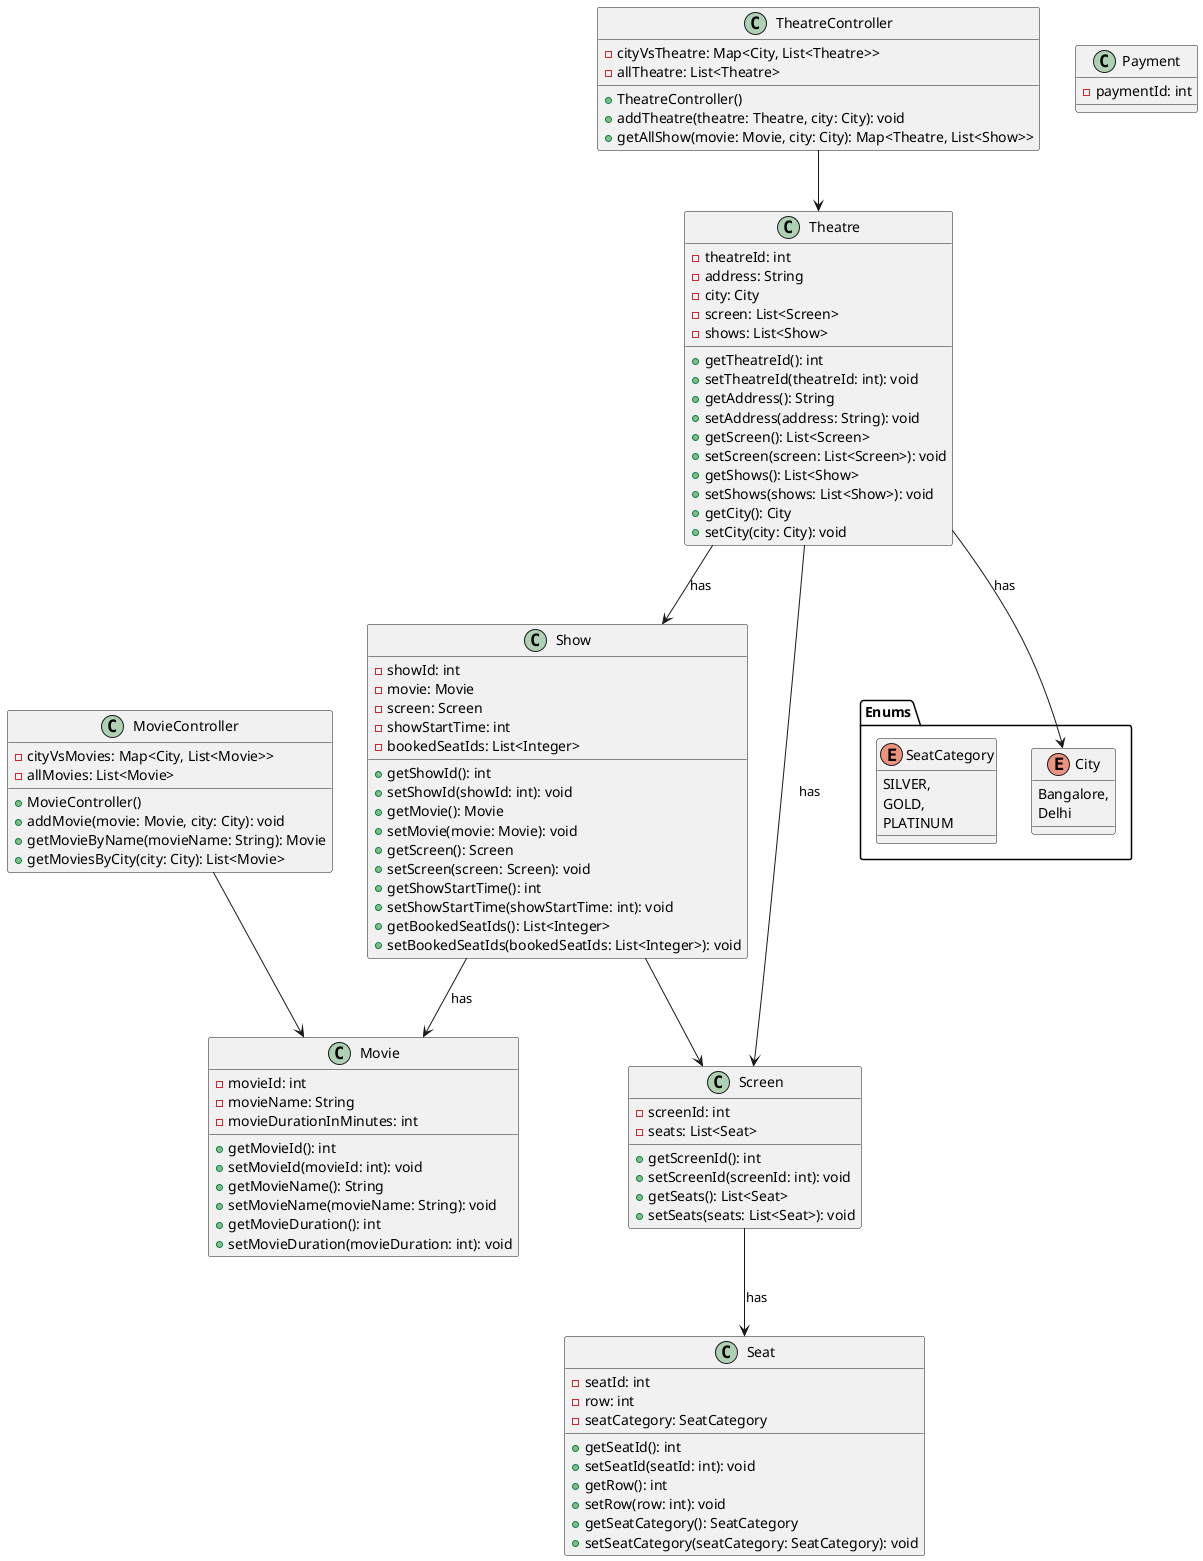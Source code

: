 @startuml

package Enums {
    enum City {
        Bangalore,
        Delhi
    }

    enum SeatCategory {
        SILVER,
        GOLD,
        PLATINUM
    }
}

    class Movie {
        -movieId: int
        -movieName: String
        -movieDurationInMinutes: int
        +getMovieId(): int
        +setMovieId(movieId: int): void
        +getMovieName(): String
        +setMovieName(movieName: String): void
        +getMovieDuration(): int
        +setMovieDuration(movieDuration: int): void
    }

    class MovieController {
        -cityVsMovies: Map<City, List<Movie>>
        -allMovies: List<Movie>
        +MovieController()
        +addMovie(movie: Movie, city: City): void
        +getMovieByName(movieName: String): Movie
        +getMoviesByCity(city: City): List<Movie>
    }

    class Payment {
        -paymentId: int
    }

    class Screen {
        -screenId: int
        -seats: List<Seat>
        +getScreenId(): int
        +setScreenId(screenId: int): void
        +getSeats(): List<Seat>
        +setSeats(seats: List<Seat>): void
    }

    class Seat {
        -seatId: int
        -row: int
        -seatCategory: SeatCategory
        +getSeatId(): int
        +setSeatId(seatId: int): void
        +getRow(): int
        +setRow(row: int): void
        +getSeatCategory(): SeatCategory
        +setSeatCategory(seatCategory: SeatCategory): void
    }

    class Show {
        -showId: int
        -movie: Movie
        -screen: Screen
        -showStartTime: int
        -bookedSeatIds: List<Integer>
        +getShowId(): int
        +setShowId(showId: int): void
        +getMovie(): Movie
        +setMovie(movie: Movie): void
        +getScreen(): Screen
        +setScreen(screen: Screen): void
        +getShowStartTime(): int
        +setShowStartTime(showStartTime: int): void
        +getBookedSeatIds(): List<Integer>
        +setBookedSeatIds(bookedSeatIds: List<Integer>): void
    }

    class Theatre {
        -theatreId: int
        -address: String
        -city: City
        -screen: List<Screen>
        -shows: List<Show>
        +getTheatreId(): int
        +setTheatreId(theatreId: int): void
        +getAddress(): String
        +setAddress(address: String): void
        +getScreen(): List<Screen>
        +setScreen(screen: List<Screen>): void
        +getShows(): List<Show>
        +setShows(shows: List<Show>): void
        +getCity(): City
        +setCity(city: City): void
    }

    class TheatreController {
        -cityVsTheatre: Map<City, List<Theatre>>
        -allTheatre: List<Theatre>
        +TheatreController()
        +addTheatre(theatre: Theatre, city: City): void
        +getAllShow(movie: Movie, city: City): Map<Theatre, List<Show>>
    }


    Theatre --> Screen : has
    Theatre -->City: has
    Theatre --> Show : has
    Screen --> Seat : has
    TheatreController -->Theatre
    MovieController --> Movie
    Show --> Screen
    Show -->Movie: has

@enduml
